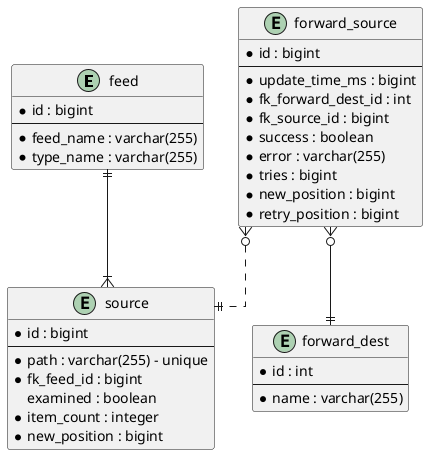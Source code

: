 @startuml

' avoid problems with angled crows feet
skinparam linetype ortho

entity feed {
  *id : bigint
  --
  *feed_name : varchar(255)
  *type_name : varchar(255)
}

entity source {
  *id : bigint
  --
  *path : varchar(255) - unique
  *fk_feed_id : bigint
  examined : boolean
  *item_count : integer
  *new_position : bigint
}

entity forward_dest {
  *id : int
  --
  *name : varchar(255)
}

entity forward_source {
  *id : bigint
  --
  *update_time_ms : bigint
  *fk_forward_dest_id : int
  *fk_source_id : bigint
  *success : boolean
  *error : varchar(255)
  *tries : bigint
  *new_position : bigint
  *retry_position : bigint
}

feed ||--|{ source

forward_source }o--|| forward_dest
forward_source }o..|| source

@enduml